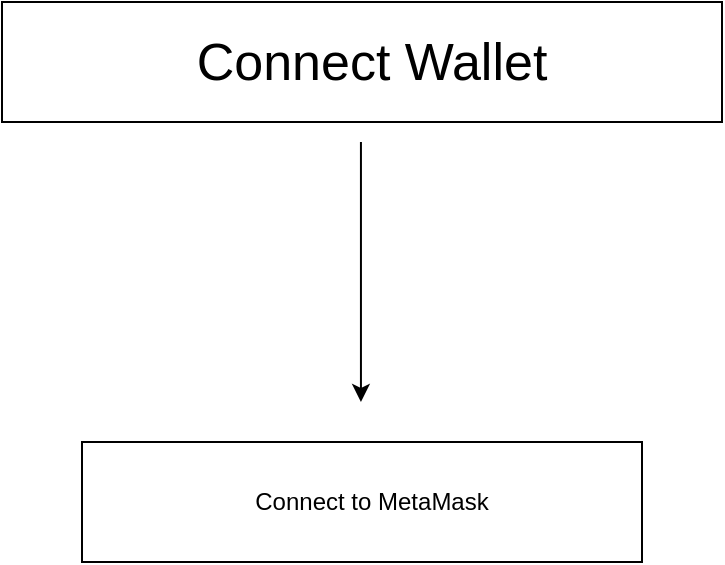 <mxfile version="24.0.7" type="github">
  <diagram name="Connect Wallet" id="zWo2-S9CaBByp21M7VKC">
    <mxGraphModel dx="1004" dy="529" grid="1" gridSize="10" guides="1" tooltips="1" connect="1" arrows="1" fold="1" page="1" pageScale="1" pageWidth="850" pageHeight="1100" math="0" shadow="0">
      <root>
        <mxCell id="0" />
        <mxCell id="1" parent="0" />
        <mxCell id="vUHadj4MvJsVCGcUXTWT-1" value="" style="rounded=0;whiteSpace=wrap;html=1;" parent="1" vertex="1">
          <mxGeometry x="240" y="90" width="360" height="60" as="geometry" />
        </mxCell>
        <mxCell id="vUHadj4MvJsVCGcUXTWT-3" value="&lt;font style=&quot;font-size: 26px;&quot;&gt;Connect Wallet&lt;/font&gt;" style="text;html=1;align=center;verticalAlign=middle;whiteSpace=wrap;rounded=0;" parent="1" vertex="1">
          <mxGeometry x="260" y="105" width="330" height="30" as="geometry" />
        </mxCell>
        <mxCell id="vVu9t30g8VeHePddJcjw-1" value="" style="endArrow=classic;html=1;rounded=0;" edge="1" parent="1">
          <mxGeometry width="50" height="50" relative="1" as="geometry">
            <mxPoint x="419.47" y="160" as="sourcePoint" />
            <mxPoint x="419.47" y="290" as="targetPoint" />
            <Array as="points">
              <mxPoint x="419.47" y="290" />
            </Array>
          </mxGeometry>
        </mxCell>
        <mxCell id="vVu9t30g8VeHePddJcjw-2" value="" style="rounded=0;whiteSpace=wrap;html=1;" vertex="1" parent="1">
          <mxGeometry x="280" y="310" width="280" height="60" as="geometry" />
        </mxCell>
        <mxCell id="vVu9t30g8VeHePddJcjw-3" value="Connect to MetaMask" style="text;html=1;align=center;verticalAlign=middle;whiteSpace=wrap;rounded=0;" vertex="1" parent="1">
          <mxGeometry x="300" y="320" width="250" height="40" as="geometry" />
        </mxCell>
      </root>
    </mxGraphModel>
  </diagram>
</mxfile>
